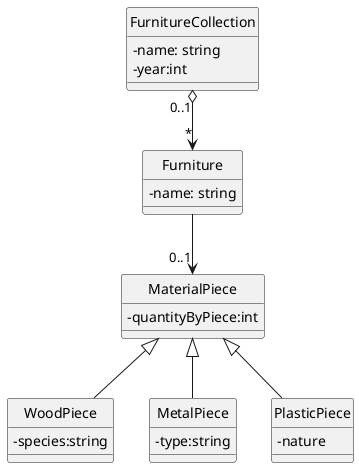 @startuml
hide circle
skinparam classAttributeIconSize 0

'collection de meubles
class FurnitureCollection {
' nom de la collection
-name: string
' année de la collection
-year:int
}

class MaterialPiece{
    -quantityByPiece:int
}

' meuble
class Furniture {
' nom du meuble
-name: string
}

class WoodPiece extends MaterialPiece{
' essence (de bois) utilisée
-species:string
}

class MetalPiece extends MaterialPiece{
' type de métal utilisé
-type:string

}

class PlasticPiece extends MaterialPiece{
' type de plastique utilisé
-nature
}

FurnitureCollection "0..1" o-->"*" Furniture
Furniture --> "0..1" MaterialPiece

@enduml